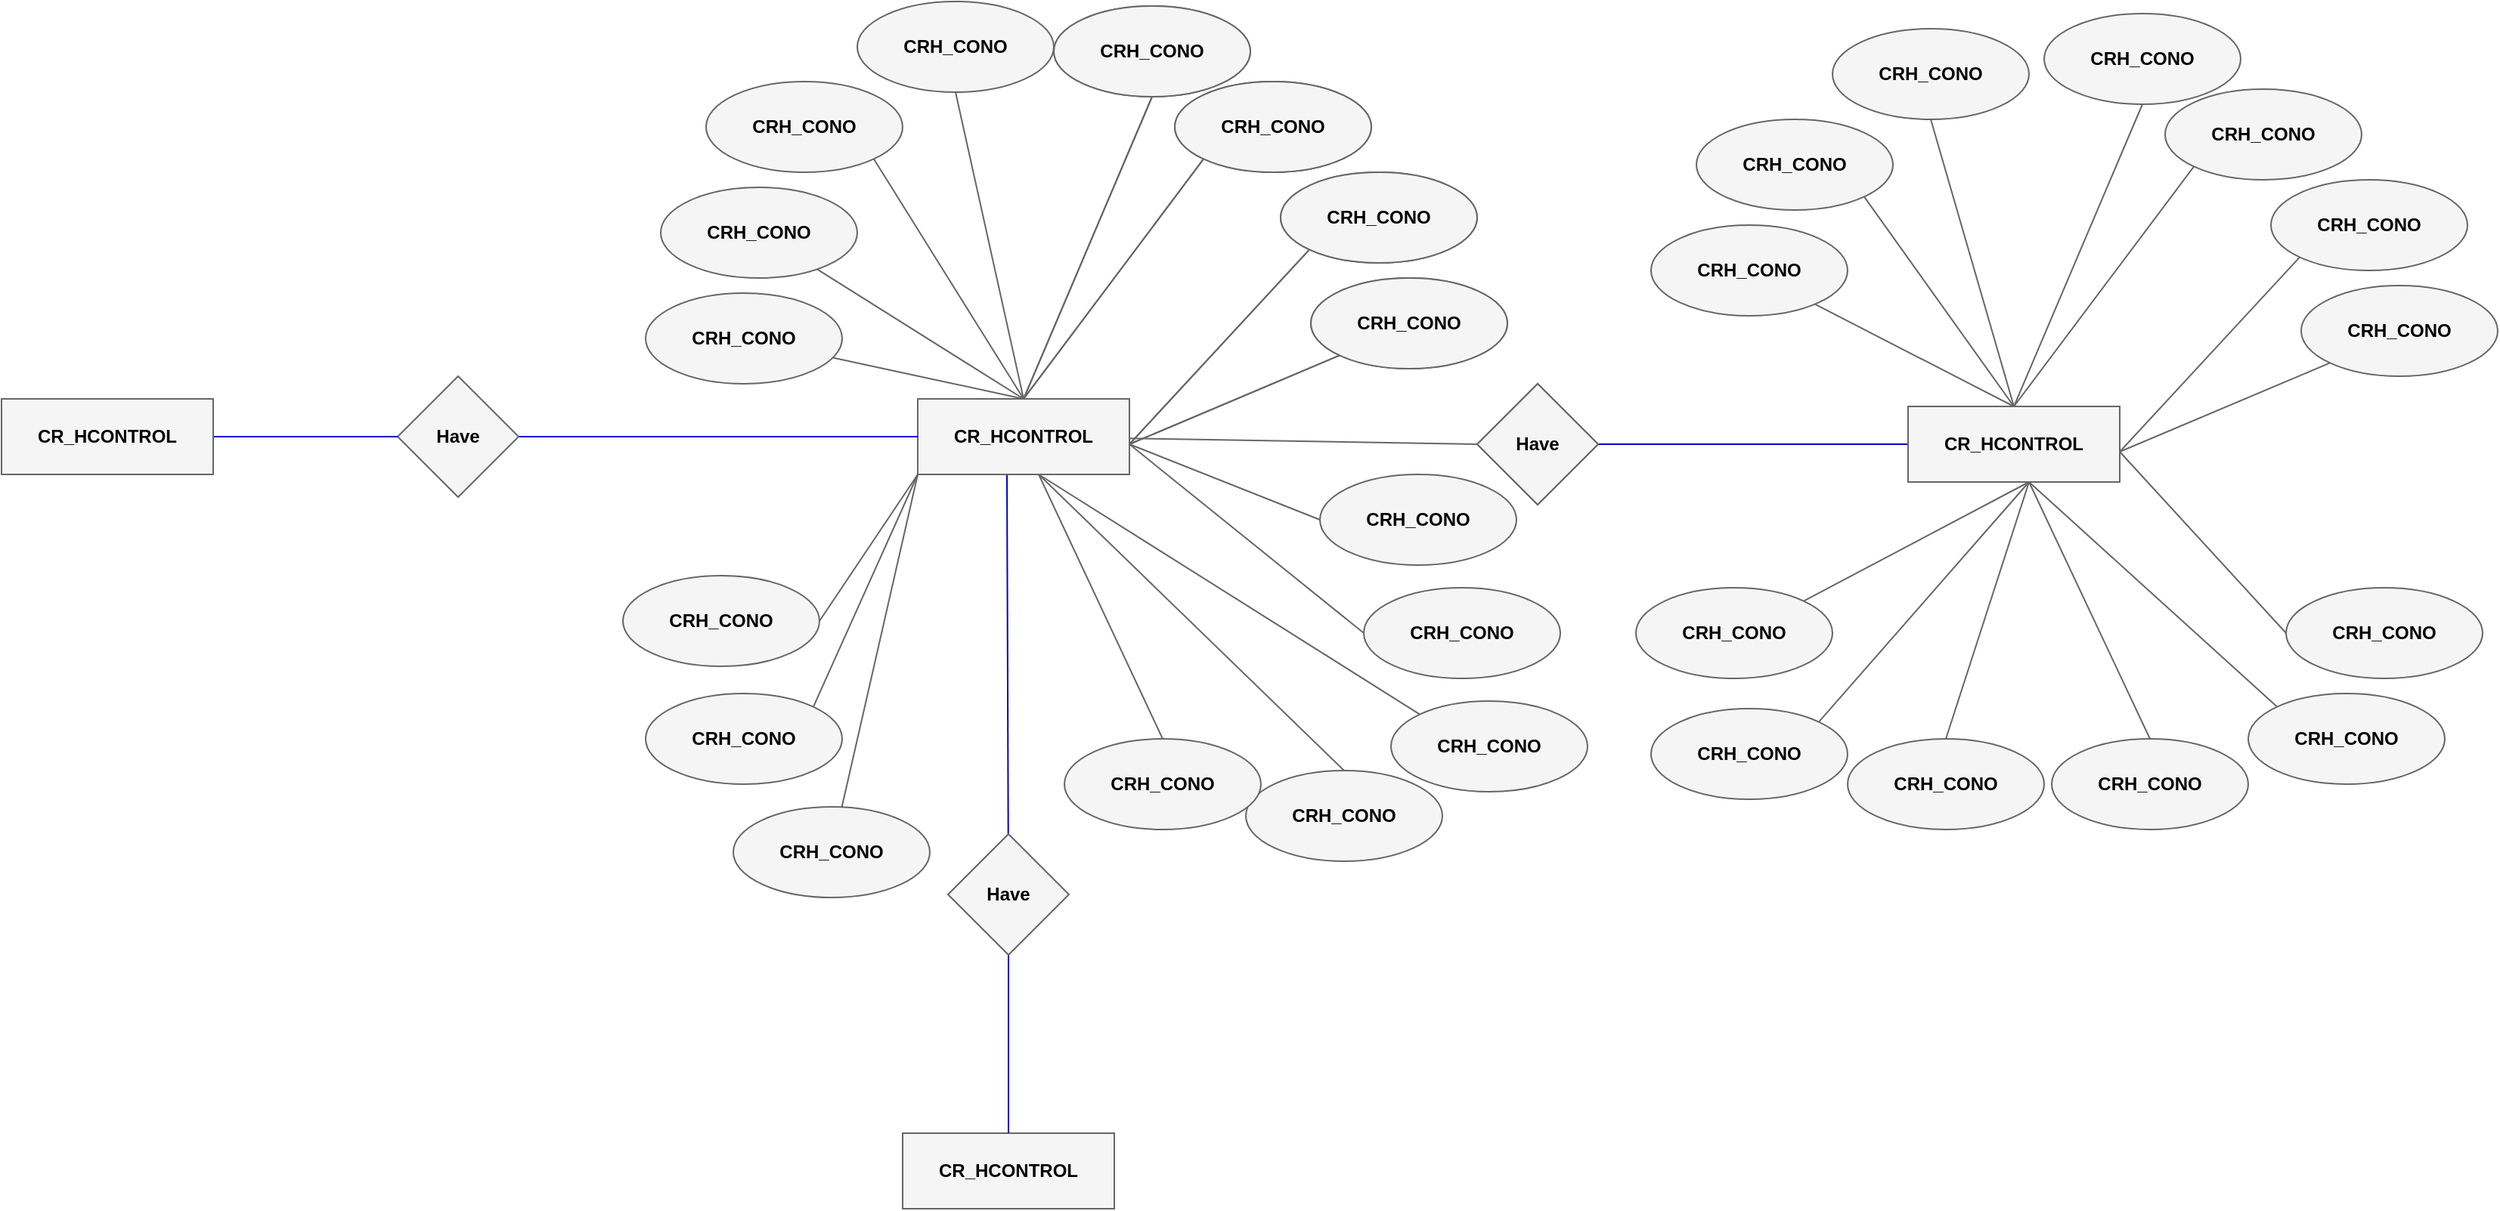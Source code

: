 <mxfile>
    <diagram id="n6Fu9l716Z7s-wK77Wlo" name="Page-1">
        <mxGraphModel dx="2850" dy="1435" grid="0" gridSize="10" guides="1" tooltips="1" connect="1" arrows="1" fold="1" page="0" pageScale="1" pageWidth="827" pageHeight="1169" background="#ffffff" math="0" shadow="0">
            <root>
                <mxCell id="0"/>
                <mxCell id="1" parent="0"/>
                <mxCell id="42" style="edgeStyle=none;html=1;entryX=0;entryY=0.5;entryDx=0;entryDy=0;endArrow=none;endFill=0;strokeWidth=1;strokeColor=#666666;fillColor=#f5f5f5;fontStyle=1;labelBackgroundColor=none;fontColor=#030303;" edge="1" parent="1" source="2" target="41">
                    <mxGeometry relative="1" as="geometry"/>
                </mxCell>
                <mxCell id="2" value="CR_HCONTROL" style="rounded=0;whiteSpace=wrap;html=1;strokeColor=#666666;fillColor=#f5f5f5;fontColor=#030303;fontStyle=1;labelBackgroundColor=none;" vertex="1" parent="1">
                    <mxGeometry x="200" y="340" width="140" height="50" as="geometry"/>
                </mxCell>
                <mxCell id="26" style="edgeStyle=none;html=1;exitX=0.5;exitY=1;exitDx=0;exitDy=0;entryX=0.5;entryY=0;entryDx=0;entryDy=0;endArrow=none;endFill=0;strokeWidth=1;strokeColor=#666666;fillColor=#f5f5f5;fontStyle=1;labelBackgroundColor=none;fontColor=#030303;" edge="1" parent="1" source="3" target="2">
                    <mxGeometry relative="1" as="geometry"/>
                </mxCell>
                <mxCell id="3" value="CRH_CONO" style="ellipse;whiteSpace=wrap;html=1;strokeColor=#666666;fillColor=#f5f5f5;fontColor=#030303;fontStyle=1;labelBackgroundColor=none;" vertex="1" parent="1">
                    <mxGeometry x="160" y="77" width="130" height="60" as="geometry"/>
                </mxCell>
                <mxCell id="28" style="edgeStyle=none;html=1;exitX=0;exitY=1;exitDx=0;exitDy=0;entryX=0.5;entryY=0;entryDx=0;entryDy=0;endArrow=none;endFill=0;strokeWidth=1;strokeColor=#666666;fillColor=#f5f5f5;fontStyle=1;labelBackgroundColor=none;fontColor=#030303;" edge="1" parent="1" source="4" target="2">
                    <mxGeometry relative="1" as="geometry"/>
                </mxCell>
                <mxCell id="4" value="CRH_CONO" style="ellipse;whiteSpace=wrap;html=1;strokeColor=#666666;fillColor=#f5f5f5;fontColor=#030303;fontStyle=1;labelBackgroundColor=none;" vertex="1" parent="1">
                    <mxGeometry x="370" y="130" width="130" height="60" as="geometry"/>
                </mxCell>
                <mxCell id="29" style="edgeStyle=none;html=1;exitX=0;exitY=1;exitDx=0;exitDy=0;endArrow=none;endFill=0;strokeWidth=1;strokeColor=#666666;fillColor=#f5f5f5;fontStyle=1;labelBackgroundColor=none;fontColor=#030303;" edge="1" parent="1" source="5">
                    <mxGeometry relative="1" as="geometry">
                        <mxPoint x="340" y="370" as="targetPoint"/>
                    </mxGeometry>
                </mxCell>
                <mxCell id="5" value="CRH_CONO" style="ellipse;whiteSpace=wrap;html=1;strokeColor=#666666;fillColor=#f5f5f5;fontColor=#030303;fontStyle=1;labelBackgroundColor=none;" vertex="1" parent="1">
                    <mxGeometry x="440" y="190" width="130" height="60" as="geometry"/>
                </mxCell>
                <mxCell id="30" style="edgeStyle=none;html=1;exitX=0;exitY=1;exitDx=0;exitDy=0;endArrow=none;endFill=0;strokeWidth=1;strokeColor=#666666;fillColor=#f5f5f5;fontStyle=1;labelBackgroundColor=none;fontColor=#030303;" edge="1" parent="1" source="6">
                    <mxGeometry relative="1" as="geometry">
                        <mxPoint x="340" y="370" as="targetPoint"/>
                    </mxGeometry>
                </mxCell>
                <mxCell id="6" value="CRH_CONO" style="ellipse;whiteSpace=wrap;html=1;strokeColor=#666666;fillColor=#f5f5f5;fontColor=#030303;fontStyle=1;labelBackgroundColor=none;" vertex="1" parent="1">
                    <mxGeometry x="460" y="260" width="130" height="60" as="geometry"/>
                </mxCell>
                <mxCell id="31" style="edgeStyle=none;html=1;exitX=0;exitY=0.5;exitDx=0;exitDy=0;endArrow=none;endFill=0;strokeWidth=1;strokeColor=#666666;fillColor=#f5f5f5;fontStyle=1;labelBackgroundColor=none;fontColor=#030303;" edge="1" parent="1" source="7">
                    <mxGeometry relative="1" as="geometry">
                        <mxPoint x="340" y="370" as="targetPoint"/>
                    </mxGeometry>
                </mxCell>
                <mxCell id="7" value="CRH_CONO" style="ellipse;whiteSpace=wrap;html=1;strokeColor=#666666;fillColor=#f5f5f5;fontColor=#030303;fontStyle=1;labelBackgroundColor=none;" vertex="1" parent="1">
                    <mxGeometry x="495" y="465" width="130" height="60" as="geometry"/>
                </mxCell>
                <mxCell id="23" style="edgeStyle=none;html=1;entryX=0.5;entryY=0;entryDx=0;entryDy=0;endArrow=none;endFill=0;strokeWidth=1;strokeColor=#666666;fillColor=#f5f5f5;fontStyle=1;labelBackgroundColor=none;fontColor=#030303;" edge="1" parent="1" source="14" target="45">
                    <mxGeometry relative="1" as="geometry"/>
                </mxCell>
                <mxCell id="14" value="CRH_CONO" style="ellipse;whiteSpace=wrap;html=1;strokeColor=#666666;fillColor=#f5f5f5;fontColor=#030303;fontStyle=1;labelBackgroundColor=none;" vertex="1" parent="1">
                    <mxGeometry x="20" y="270" width="130" height="60" as="geometry"/>
                </mxCell>
                <mxCell id="24" style="edgeStyle=none;html=1;endArrow=none;endFill=0;strokeWidth=1;strokeColor=#666666;fillColor=#f5f5f5;fontStyle=1;labelBackgroundColor=none;fontColor=#030303;" edge="1" parent="1" source="15">
                    <mxGeometry relative="1" as="geometry">
                        <mxPoint x="270" y="340" as="targetPoint"/>
                    </mxGeometry>
                </mxCell>
                <mxCell id="15" value="CRH_CONO" style="ellipse;whiteSpace=wrap;html=1;strokeColor=#666666;fillColor=#f5f5f5;fontColor=#030303;fontStyle=1;labelBackgroundColor=none;" vertex="1" parent="1">
                    <mxGeometry x="30" y="200" width="130" height="60" as="geometry"/>
                </mxCell>
                <mxCell id="27" style="edgeStyle=none;html=1;exitX=0.5;exitY=1;exitDx=0;exitDy=0;endArrow=none;endFill=0;strokeWidth=1;strokeColor=#666666;fillColor=#f5f5f5;fontStyle=1;labelBackgroundColor=none;fontColor=#030303;" edge="1" parent="1" source="16">
                    <mxGeometry relative="1" as="geometry">
                        <mxPoint x="270" y="340" as="targetPoint"/>
                    </mxGeometry>
                </mxCell>
                <mxCell id="16" value="CRH_CONO" style="ellipse;whiteSpace=wrap;html=1;strokeColor=#666666;fillColor=#f5f5f5;fontColor=#030303;fontStyle=1;labelBackgroundColor=none;" vertex="1" parent="1">
                    <mxGeometry x="290" y="80" width="130" height="60" as="geometry"/>
                </mxCell>
                <mxCell id="25" style="edgeStyle=none;html=1;exitX=1;exitY=1;exitDx=0;exitDy=0;endArrow=none;endFill=0;strokeWidth=1;strokeColor=#666666;fillColor=#f5f5f5;fontStyle=1;labelBackgroundColor=none;fontColor=#030303;" edge="1" parent="1" source="17">
                    <mxGeometry relative="1" as="geometry">
                        <mxPoint x="270" y="340" as="targetPoint"/>
                    </mxGeometry>
                </mxCell>
                <mxCell id="17" value="CRH_CONO" style="ellipse;whiteSpace=wrap;html=1;strokeColor=#666666;fillColor=#f5f5f5;fontColor=#030303;fontStyle=1;labelBackgroundColor=none;" vertex="1" parent="1">
                    <mxGeometry x="60" y="130" width="130" height="60" as="geometry"/>
                </mxCell>
                <mxCell id="41" value="Have" style="rhombus;whiteSpace=wrap;html=1;strokeColor=#666666;fillColor=#f5f5f5;fontColor=#030303;fontStyle=1;labelBackgroundColor=none;" vertex="1" parent="1">
                    <mxGeometry x="570" y="330" width="80" height="80" as="geometry"/>
                </mxCell>
                <mxCell id="44" style="edgeStyle=none;html=1;entryX=1;entryY=0.5;entryDx=0;entryDy=0;strokeWidth=1;endArrow=none;endFill=0;exitX=0;exitY=1;exitDx=0;exitDy=0;strokeColor=#666666;fillColor=#f5f5f5;fontStyle=1;labelBackgroundColor=none;fontColor=#030303;" edge="1" source="45" target="66" parent="1">
                    <mxGeometry relative="1" as="geometry"/>
                </mxCell>
                <mxCell id="110" style="edgeStyle=none;html=1;exitX=0.25;exitY=1;exitDx=0;exitDy=0;labelBackgroundColor=none;fontColor=#030303;endArrow=none;endFill=0;strokeColor=#0000CC;strokeWidth=1;" edge="1" parent="1" target="109">
                    <mxGeometry relative="1" as="geometry">
                        <mxPoint x="259" y="390" as="sourcePoint"/>
                    </mxGeometry>
                </mxCell>
                <mxCell id="45" value="CR_HCONTROL" style="rounded=0;whiteSpace=wrap;html=1;strokeColor=#666666;fillColor=#f5f5f5;fontColor=#030303;fontStyle=1;labelBackgroundColor=none;" vertex="1" parent="1">
                    <mxGeometry x="200" y="340" width="140" height="50" as="geometry"/>
                </mxCell>
                <mxCell id="48" style="edgeStyle=none;html=1;exitX=0;exitY=1;exitDx=0;exitDy=0;entryX=0.5;entryY=0;entryDx=0;entryDy=0;endArrow=none;endFill=0;strokeWidth=1;strokeColor=#666666;fillColor=#f5f5f5;fontStyle=1;labelBackgroundColor=none;fontColor=#030303;" edge="1" source="49" target="45" parent="1">
                    <mxGeometry relative="1" as="geometry"/>
                </mxCell>
                <mxCell id="49" value="CRH_CONO" style="ellipse;whiteSpace=wrap;html=1;strokeColor=#666666;fillColor=#f5f5f5;fontColor=#030303;fontStyle=1;labelBackgroundColor=none;" vertex="1" parent="1">
                    <mxGeometry x="370" y="130" width="130" height="60" as="geometry"/>
                </mxCell>
                <mxCell id="50" style="edgeStyle=none;html=1;exitX=0;exitY=1;exitDx=0;exitDy=0;endArrow=none;endFill=0;strokeWidth=1;strokeColor=#666666;fillColor=#f5f5f5;fontStyle=1;labelBackgroundColor=none;fontColor=#030303;" edge="1" source="51" parent="1">
                    <mxGeometry relative="1" as="geometry">
                        <mxPoint x="340" y="370" as="targetPoint"/>
                    </mxGeometry>
                </mxCell>
                <mxCell id="51" value="CRH_CONO" style="ellipse;whiteSpace=wrap;html=1;strokeColor=#666666;fillColor=#f5f5f5;fontColor=#030303;fontStyle=1;labelBackgroundColor=none;" vertex="1" parent="1">
                    <mxGeometry x="440" y="190" width="130" height="60" as="geometry"/>
                </mxCell>
                <mxCell id="52" style="edgeStyle=none;html=1;exitX=0;exitY=1;exitDx=0;exitDy=0;endArrow=none;endFill=0;strokeWidth=1;strokeColor=#666666;fillColor=#f5f5f5;fontStyle=1;labelBackgroundColor=none;fontColor=#030303;" edge="1" source="53" parent="1">
                    <mxGeometry relative="1" as="geometry">
                        <mxPoint x="340" y="370" as="targetPoint"/>
                    </mxGeometry>
                </mxCell>
                <mxCell id="53" value="CRH_CONO" style="ellipse;whiteSpace=wrap;html=1;strokeColor=#666666;fillColor=#f5f5f5;fontColor=#030303;fontStyle=1;labelBackgroundColor=none;" vertex="1" parent="1">
                    <mxGeometry x="460" y="260" width="130" height="60" as="geometry"/>
                </mxCell>
                <mxCell id="54" style="edgeStyle=none;html=1;exitX=0;exitY=0.5;exitDx=0;exitDy=0;endArrow=none;endFill=0;strokeWidth=1;strokeColor=#666666;fillColor=#f5f5f5;fontStyle=1;labelBackgroundColor=none;fontColor=#030303;" edge="1" source="55" parent="1">
                    <mxGeometry relative="1" as="geometry">
                        <mxPoint x="340" y="370" as="targetPoint"/>
                    </mxGeometry>
                </mxCell>
                <mxCell id="55" value="CRH_CONO" style="ellipse;whiteSpace=wrap;html=1;strokeColor=#666666;fillColor=#f5f5f5;fontColor=#030303;fontStyle=1;labelBackgroundColor=none;" vertex="1" parent="1">
                    <mxGeometry x="466" y="390" width="130" height="60" as="geometry"/>
                </mxCell>
                <mxCell id="56" style="edgeStyle=none;html=1;exitX=0;exitY=0;exitDx=0;exitDy=0;endArrow=none;endFill=0;strokeWidth=1;strokeColor=#666666;fillColor=#f5f5f5;fontStyle=1;labelBackgroundColor=none;fontColor=#030303;" edge="1" source="57" parent="1">
                    <mxGeometry relative="1" as="geometry">
                        <mxPoint x="280" y="390" as="targetPoint"/>
                    </mxGeometry>
                </mxCell>
                <mxCell id="57" value="CRH_CONO" style="ellipse;whiteSpace=wrap;html=1;strokeColor=#666666;fillColor=#f5f5f5;fontColor=#030303;fontStyle=1;labelBackgroundColor=none;" vertex="1" parent="1">
                    <mxGeometry x="513" y="540" width="130" height="60" as="geometry"/>
                </mxCell>
                <mxCell id="58" style="edgeStyle=none;html=1;exitX=0.5;exitY=0;exitDx=0;exitDy=0;endArrow=none;endFill=0;strokeWidth=1;strokeColor=#666666;fillColor=#f5f5f5;fontStyle=1;labelBackgroundColor=none;fontColor=#030303;" edge="1" source="59" parent="1">
                    <mxGeometry relative="1" as="geometry">
                        <mxPoint x="280" y="390" as="targetPoint"/>
                    </mxGeometry>
                </mxCell>
                <mxCell id="59" value="CRH_CONO" style="ellipse;whiteSpace=wrap;html=1;strokeColor=#666666;fillColor=#f5f5f5;fontColor=#030303;fontStyle=1;labelBackgroundColor=none;" vertex="1" parent="1">
                    <mxGeometry x="417" y="586" width="130" height="60" as="geometry"/>
                </mxCell>
                <mxCell id="60" style="edgeStyle=none;html=1;exitX=0.5;exitY=0;exitDx=0;exitDy=0;endArrow=none;endFill=0;strokeWidth=1;strokeColor=#666666;fillColor=#f5f5f5;fontStyle=1;labelBackgroundColor=none;fontColor=#030303;" edge="1" source="61" parent="1">
                    <mxGeometry relative="1" as="geometry">
                        <mxPoint x="280" y="390" as="targetPoint"/>
                    </mxGeometry>
                </mxCell>
                <mxCell id="61" value="CRH_CONO" style="ellipse;whiteSpace=wrap;html=1;strokeColor=#666666;fillColor=#f5f5f5;fontColor=#030303;fontStyle=1;labelBackgroundColor=none;" vertex="1" parent="1">
                    <mxGeometry x="297" y="565" width="130" height="60" as="geometry"/>
                </mxCell>
                <mxCell id="62" style="edgeStyle=none;html=1;endArrow=none;endFill=0;strokeWidth=1;strokeColor=#666666;fillColor=#f5f5f5;fontStyle=1;labelBackgroundColor=none;fontColor=#030303;entryX=0;entryY=1;entryDx=0;entryDy=0;" edge="1" source="63" parent="1" target="45">
                    <mxGeometry relative="1" as="geometry">
                        <mxPoint x="197" y="370" as="targetPoint"/>
                    </mxGeometry>
                </mxCell>
                <mxCell id="63" value="CRH_CONO" style="ellipse;whiteSpace=wrap;html=1;strokeColor=#666666;fillColor=#f5f5f5;fontColor=#030303;fontStyle=1;labelBackgroundColor=none;" vertex="1" parent="1">
                    <mxGeometry x="78" y="610" width="130" height="60" as="geometry"/>
                </mxCell>
                <mxCell id="64" style="edgeStyle=none;html=1;exitX=1;exitY=0;exitDx=0;exitDy=0;endArrow=none;endFill=0;strokeWidth=1;strokeColor=#666666;fillColor=#f5f5f5;fontStyle=1;labelBackgroundColor=none;fontColor=#030303;entryX=0;entryY=1;entryDx=0;entryDy=0;" edge="1" source="65" parent="1" target="45">
                    <mxGeometry relative="1" as="geometry">
                        <mxPoint x="280" y="390" as="targetPoint"/>
                    </mxGeometry>
                </mxCell>
                <mxCell id="65" value="CRH_CONO" style="ellipse;whiteSpace=wrap;html=1;strokeColor=#666666;fillColor=#f5f5f5;fontColor=#030303;fontStyle=1;labelBackgroundColor=none;" vertex="1" parent="1">
                    <mxGeometry x="20" y="535" width="130" height="60" as="geometry"/>
                </mxCell>
                <mxCell id="66" value="CRH_CONO" style="ellipse;whiteSpace=wrap;html=1;strokeColor=#666666;fillColor=#f5f5f5;fontColor=#030303;fontStyle=1;labelBackgroundColor=none;" vertex="1" parent="1">
                    <mxGeometry x="5" y="457" width="130" height="60" as="geometry"/>
                </mxCell>
                <mxCell id="71" style="edgeStyle=none;html=1;exitX=0.5;exitY=1;exitDx=0;exitDy=0;endArrow=none;endFill=0;strokeWidth=1;strokeColor=#666666;fillColor=#f5f5f5;fontStyle=1;labelBackgroundColor=none;fontColor=#030303;" edge="1" source="72" parent="1">
                    <mxGeometry relative="1" as="geometry">
                        <mxPoint x="270" y="340" as="targetPoint"/>
                    </mxGeometry>
                </mxCell>
                <mxCell id="72" value="CRH_CONO" style="ellipse;whiteSpace=wrap;html=1;strokeColor=#666666;fillColor=#f5f5f5;fontColor=#030303;fontStyle=1;labelBackgroundColor=none;" vertex="1" parent="1">
                    <mxGeometry x="290" y="80" width="130" height="60" as="geometry"/>
                </mxCell>
                <mxCell id="107" style="edgeStyle=none;html=1;entryX=0;entryY=0.5;entryDx=0;entryDy=0;labelBackgroundColor=none;fontColor=#030303;endArrow=none;endFill=0;strokeColor=#0000CC;strokeWidth=1;" edge="1" parent="1" source="75" target="77">
                    <mxGeometry relative="1" as="geometry"/>
                </mxCell>
                <mxCell id="75" value="Have" style="rhombus;whiteSpace=wrap;html=1;strokeColor=#666666;fillColor=#f5f5f5;fontColor=#030303;fontStyle=1;labelBackgroundColor=none;" vertex="1" parent="1">
                    <mxGeometry x="570" y="330" width="80" height="80" as="geometry"/>
                </mxCell>
                <mxCell id="77" value="CR_HCONTROL" style="rounded=0;whiteSpace=wrap;html=1;strokeColor=#666666;fillColor=#f5f5f5;fontColor=#030303;fontStyle=1;labelBackgroundColor=none;" vertex="1" parent="1">
                    <mxGeometry x="855" y="345" width="140" height="50" as="geometry"/>
                </mxCell>
                <mxCell id="78" style="edgeStyle=none;html=1;exitX=0.5;exitY=1;exitDx=0;exitDy=0;entryX=0.5;entryY=0;entryDx=0;entryDy=0;endArrow=none;endFill=0;strokeWidth=1;strokeColor=#666666;fillColor=#f5f5f5;fontStyle=1;labelBackgroundColor=none;fontColor=#030303;" edge="1" parent="1" source="79" target="77">
                    <mxGeometry relative="1" as="geometry"/>
                </mxCell>
                <mxCell id="79" value="CRH_CONO" style="ellipse;whiteSpace=wrap;html=1;strokeColor=#666666;fillColor=#f5f5f5;fontColor=#030303;fontStyle=1;labelBackgroundColor=none;" vertex="1" parent="1">
                    <mxGeometry x="805" y="95" width="130" height="60" as="geometry"/>
                </mxCell>
                <mxCell id="80" style="edgeStyle=none;html=1;exitX=0;exitY=1;exitDx=0;exitDy=0;entryX=0.5;entryY=0;entryDx=0;entryDy=0;endArrow=none;endFill=0;strokeWidth=1;strokeColor=#666666;fillColor=#f5f5f5;fontStyle=1;labelBackgroundColor=none;fontColor=#030303;" edge="1" parent="1" source="81" target="77">
                    <mxGeometry relative="1" as="geometry"/>
                </mxCell>
                <mxCell id="81" value="CRH_CONO" style="ellipse;whiteSpace=wrap;html=1;strokeColor=#666666;fillColor=#f5f5f5;fontColor=#030303;fontStyle=1;labelBackgroundColor=none;" vertex="1" parent="1">
                    <mxGeometry x="1025" y="135" width="130" height="60" as="geometry"/>
                </mxCell>
                <mxCell id="82" style="edgeStyle=none;html=1;exitX=0;exitY=1;exitDx=0;exitDy=0;endArrow=none;endFill=0;strokeWidth=1;strokeColor=#666666;fillColor=#f5f5f5;fontStyle=1;labelBackgroundColor=none;fontColor=#030303;" edge="1" parent="1" source="83">
                    <mxGeometry relative="1" as="geometry">
                        <mxPoint x="995" y="375" as="targetPoint"/>
                    </mxGeometry>
                </mxCell>
                <mxCell id="83" value="CRH_CONO" style="ellipse;whiteSpace=wrap;html=1;strokeColor=#666666;fillColor=#f5f5f5;fontColor=#030303;fontStyle=1;labelBackgroundColor=none;" vertex="1" parent="1">
                    <mxGeometry x="1095" y="195" width="130" height="60" as="geometry"/>
                </mxCell>
                <mxCell id="84" style="edgeStyle=none;html=1;exitX=0;exitY=1;exitDx=0;exitDy=0;endArrow=none;endFill=0;strokeWidth=1;strokeColor=#666666;fillColor=#f5f5f5;fontStyle=1;labelBackgroundColor=none;fontColor=#030303;" edge="1" parent="1" source="85">
                    <mxGeometry relative="1" as="geometry">
                        <mxPoint x="995" y="375" as="targetPoint"/>
                    </mxGeometry>
                </mxCell>
                <mxCell id="85" value="CRH_CONO" style="ellipse;whiteSpace=wrap;html=1;strokeColor=#666666;fillColor=#f5f5f5;fontColor=#030303;fontStyle=1;labelBackgroundColor=none;" vertex="1" parent="1">
                    <mxGeometry x="1115" y="265" width="130" height="60" as="geometry"/>
                </mxCell>
                <mxCell id="86" style="edgeStyle=none;html=1;exitX=0;exitY=0.5;exitDx=0;exitDy=0;endArrow=none;endFill=0;strokeWidth=1;strokeColor=#666666;fillColor=#f5f5f5;fontStyle=1;labelBackgroundColor=none;fontColor=#030303;" edge="1" parent="1" source="87">
                    <mxGeometry relative="1" as="geometry">
                        <mxPoint x="995" y="375" as="targetPoint"/>
                    </mxGeometry>
                </mxCell>
                <mxCell id="87" value="CRH_CONO" style="ellipse;whiteSpace=wrap;html=1;strokeColor=#666666;fillColor=#f5f5f5;fontColor=#030303;fontStyle=1;labelBackgroundColor=none;" vertex="1" parent="1">
                    <mxGeometry x="1105" y="465" width="130" height="60" as="geometry"/>
                </mxCell>
                <mxCell id="88" style="edgeStyle=none;html=1;exitX=0;exitY=0;exitDx=0;exitDy=0;endArrow=none;endFill=0;strokeWidth=1;strokeColor=#666666;fillColor=#f5f5f5;fontStyle=1;labelBackgroundColor=none;fontColor=#030303;" edge="1" parent="1" source="89">
                    <mxGeometry relative="1" as="geometry">
                        <mxPoint x="935" y="395" as="targetPoint"/>
                    </mxGeometry>
                </mxCell>
                <mxCell id="89" value="CRH_CONO" style="ellipse;whiteSpace=wrap;html=1;strokeColor=#666666;fillColor=#f5f5f5;fontColor=#030303;fontStyle=1;labelBackgroundColor=none;" vertex="1" parent="1">
                    <mxGeometry x="1080" y="535" width="130" height="60" as="geometry"/>
                </mxCell>
                <mxCell id="90" style="edgeStyle=none;html=1;exitX=0.5;exitY=0;exitDx=0;exitDy=0;endArrow=none;endFill=0;strokeWidth=1;strokeColor=#666666;fillColor=#f5f5f5;fontStyle=1;labelBackgroundColor=none;fontColor=#030303;" edge="1" parent="1" source="91">
                    <mxGeometry relative="1" as="geometry">
                        <mxPoint x="935" y="395" as="targetPoint"/>
                    </mxGeometry>
                </mxCell>
                <mxCell id="91" value="CRH_CONO" style="ellipse;whiteSpace=wrap;html=1;strokeColor=#666666;fillColor=#f5f5f5;fontColor=#030303;fontStyle=1;labelBackgroundColor=none;" vertex="1" parent="1">
                    <mxGeometry x="950" y="565" width="130" height="60" as="geometry"/>
                </mxCell>
                <mxCell id="92" style="edgeStyle=none;html=1;exitX=0.5;exitY=0;exitDx=0;exitDy=0;endArrow=none;endFill=0;strokeWidth=1;strokeColor=#666666;fillColor=#f5f5f5;fontStyle=1;labelBackgroundColor=none;fontColor=#030303;" edge="1" parent="1" source="93">
                    <mxGeometry relative="1" as="geometry">
                        <mxPoint x="935" y="395" as="targetPoint"/>
                    </mxGeometry>
                </mxCell>
                <mxCell id="93" value="CRH_CONO" style="ellipse;whiteSpace=wrap;html=1;strokeColor=#666666;fillColor=#f5f5f5;fontColor=#030303;fontStyle=1;labelBackgroundColor=none;" vertex="1" parent="1">
                    <mxGeometry x="815" y="565" width="130" height="60" as="geometry"/>
                </mxCell>
                <mxCell id="94" style="edgeStyle=none;html=1;exitX=1;exitY=0;exitDx=0;exitDy=0;endArrow=none;endFill=0;strokeWidth=1;strokeColor=#666666;fillColor=#f5f5f5;fontStyle=1;labelBackgroundColor=none;fontColor=#030303;" edge="1" parent="1" source="95">
                    <mxGeometry relative="1" as="geometry">
                        <mxPoint x="935" y="395" as="targetPoint"/>
                    </mxGeometry>
                </mxCell>
                <mxCell id="95" value="CRH_CONO" style="ellipse;whiteSpace=wrap;html=1;strokeColor=#666666;fillColor=#f5f5f5;fontColor=#030303;fontStyle=1;labelBackgroundColor=none;" vertex="1" parent="1">
                    <mxGeometry x="685" y="545" width="130" height="60" as="geometry"/>
                </mxCell>
                <mxCell id="96" style="edgeStyle=none;html=1;exitX=1;exitY=0;exitDx=0;exitDy=0;endArrow=none;endFill=0;strokeWidth=1;strokeColor=#666666;fillColor=#f5f5f5;fontStyle=1;labelBackgroundColor=none;fontColor=#030303;" edge="1" parent="1" source="97">
                    <mxGeometry relative="1" as="geometry">
                        <mxPoint x="935" y="395" as="targetPoint"/>
                    </mxGeometry>
                </mxCell>
                <mxCell id="97" value="CRH_CONO" style="ellipse;whiteSpace=wrap;html=1;strokeColor=#666666;fillColor=#f5f5f5;fontColor=#030303;fontStyle=1;labelBackgroundColor=none;" vertex="1" parent="1">
                    <mxGeometry x="675" y="465" width="130" height="60" as="geometry"/>
                </mxCell>
                <mxCell id="101" style="edgeStyle=none;html=1;endArrow=none;endFill=0;strokeWidth=1;strokeColor=#666666;fillColor=#f5f5f5;fontStyle=1;labelBackgroundColor=none;fontColor=#030303;" edge="1" parent="1" source="102">
                    <mxGeometry relative="1" as="geometry">
                        <mxPoint x="925" y="345" as="targetPoint"/>
                    </mxGeometry>
                </mxCell>
                <mxCell id="102" value="CRH_CONO" style="ellipse;whiteSpace=wrap;html=1;strokeColor=#666666;fillColor=#f5f5f5;fontColor=#030303;fontStyle=1;labelBackgroundColor=none;" vertex="1" parent="1">
                    <mxGeometry x="685" y="225" width="130" height="60" as="geometry"/>
                </mxCell>
                <mxCell id="103" style="edgeStyle=none;html=1;exitX=0.5;exitY=1;exitDx=0;exitDy=0;endArrow=none;endFill=0;strokeWidth=1;strokeColor=#666666;fillColor=#f5f5f5;fontStyle=1;labelBackgroundColor=none;fontColor=#030303;" edge="1" parent="1" source="104">
                    <mxGeometry relative="1" as="geometry">
                        <mxPoint x="925" y="345" as="targetPoint"/>
                    </mxGeometry>
                </mxCell>
                <mxCell id="104" value="CRH_CONO" style="ellipse;whiteSpace=wrap;html=1;strokeColor=#666666;fillColor=#f5f5f5;fontColor=#030303;fontStyle=1;labelBackgroundColor=none;" vertex="1" parent="1">
                    <mxGeometry x="945" y="85" width="130" height="60" as="geometry"/>
                </mxCell>
                <mxCell id="105" style="edgeStyle=none;html=1;exitX=1;exitY=1;exitDx=0;exitDy=0;endArrow=none;endFill=0;strokeWidth=1;strokeColor=#666666;fillColor=#f5f5f5;fontStyle=1;labelBackgroundColor=none;fontColor=#030303;" edge="1" parent="1" source="106">
                    <mxGeometry relative="1" as="geometry">
                        <mxPoint x="925" y="345" as="targetPoint"/>
                    </mxGeometry>
                </mxCell>
                <mxCell id="106" value="CRH_CONO" style="ellipse;whiteSpace=wrap;html=1;strokeColor=#666666;fillColor=#f5f5f5;fontColor=#030303;fontStyle=1;labelBackgroundColor=none;" vertex="1" parent="1">
                    <mxGeometry x="715" y="155" width="130" height="60" as="geometry"/>
                </mxCell>
                <mxCell id="108" value="CR_HCONTROL" style="rounded=0;whiteSpace=wrap;html=1;strokeColor=#666666;fillColor=#f5f5f5;fontColor=#030303;fontStyle=1;labelBackgroundColor=none;" vertex="1" parent="1">
                    <mxGeometry x="190" y="826" width="140" height="50" as="geometry"/>
                </mxCell>
                <mxCell id="111" value="" style="edgeStyle=none;html=1;labelBackgroundColor=none;fontColor=#030303;endArrow=none;endFill=0;strokeColor=#0000CC;strokeWidth=1;" edge="1" parent="1" source="109" target="108">
                    <mxGeometry relative="1" as="geometry"/>
                </mxCell>
                <mxCell id="109" value="Have" style="rhombus;whiteSpace=wrap;html=1;strokeColor=#666666;fillColor=#f5f5f5;fontColor=#030303;fontStyle=1;labelBackgroundColor=none;" vertex="1" parent="1">
                    <mxGeometry x="220" y="628" width="80" height="80" as="geometry"/>
                </mxCell>
                <mxCell id="113" style="edgeStyle=none;html=1;labelBackgroundColor=none;fontColor=#030303;endArrow=none;endFill=0;strokeColor=#0000CC;strokeWidth=1;" edge="1" parent="1" source="112" target="45">
                    <mxGeometry relative="1" as="geometry"/>
                </mxCell>
                <mxCell id="112" value="Have" style="rhombus;whiteSpace=wrap;html=1;strokeColor=#666666;fillColor=#f5f5f5;fontColor=#030303;fontStyle=1;labelBackgroundColor=none;" vertex="1" parent="1">
                    <mxGeometry x="-144" y="325" width="80" height="80" as="geometry"/>
                </mxCell>
                <mxCell id="115" style="edgeStyle=none;html=1;entryX=0;entryY=0.5;entryDx=0;entryDy=0;labelBackgroundColor=none;fontColor=#030303;endArrow=none;endFill=0;strokeColor=#0000CC;strokeWidth=1;" edge="1" parent="1" source="114" target="112">
                    <mxGeometry relative="1" as="geometry"/>
                </mxCell>
                <mxCell id="114" value="CR_HCONTROL" style="rounded=0;whiteSpace=wrap;html=1;strokeColor=#666666;fillColor=#f5f5f5;fontColor=#030303;fontStyle=1;labelBackgroundColor=none;" vertex="1" parent="1">
                    <mxGeometry x="-406" y="340" width="140" height="50" as="geometry"/>
                </mxCell>
            </root>
        </mxGraphModel>
    </diagram>
</mxfile>